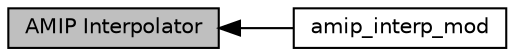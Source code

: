 digraph "AMIP Interpolator"
{
  edge [fontname="Helvetica",fontsize="10",labelfontname="Helvetica",labelfontsize="10"];
  node [fontname="Helvetica",fontsize="10",shape=box];
  rankdir=LR;
  Node2 [label="amip_interp_mod",height=0.2,width=0.4,color="black", fillcolor="white", style="filled",URL="$group__amip__interp__mod.html",tooltip="Provides observed sea surface temperature and ice mask data sets that have been interpolated onto you..."];
  Node1 [label="AMIP Interpolator",height=0.2,width=0.4,color="black", fillcolor="grey75", style="filled", fontcolor="black",tooltip="Modules and associated files in the amip_interp directory."];
  Node1->Node2 [shape=plaintext, dir="back", style="solid"];
}
